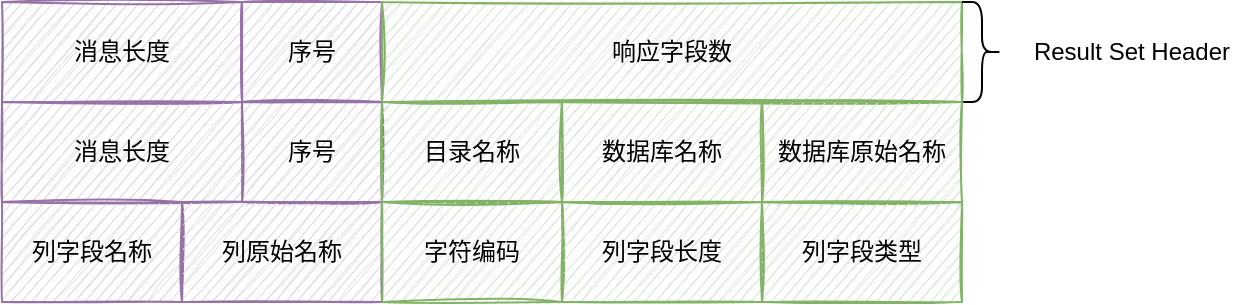 <mxfile version="16.6.5" type="github">
  <diagram id="9ZpSaxzcpz4ULXaL1X-T" name="第 1 页">
    <mxGraphModel dx="946" dy="614" grid="1" gridSize="10" guides="1" tooltips="1" connect="1" arrows="1" fold="1" page="1" pageScale="1" pageWidth="827" pageHeight="1169" background="none" math="0" shadow="0">
      <root>
        <mxCell id="0" />
        <mxCell id="1" parent="0" />
        <mxCell id="QuoUFKUlMbN6moup9SOk-3" value="消息长度" style="rounded=0;whiteSpace=wrap;html=1;fillStyle=auto;fillColor=#e1d5e7;gradientDirection=north;sketch=1;strokeColor=#9673a6;" parent="1" vertex="1">
          <mxGeometry x="120" y="100" width="120" height="50" as="geometry" />
        </mxCell>
        <mxCell id="QuoUFKUlMbN6moup9SOk-5" value="序号" style="rounded=0;whiteSpace=wrap;html=1;fillStyle=auto;fillColor=#e1d5e7;gradientDirection=north;sketch=1;strokeColor=#9673a6;" parent="1" vertex="1">
          <mxGeometry x="240" y="100" width="70" height="50" as="geometry" />
        </mxCell>
        <mxCell id="MB-VqiBG7htkjkmLjJ8e-6" value="响应字段数" style="rounded=0;whiteSpace=wrap;html=1;fillStyle=auto;fillColor=#d5e8d4;gradientDirection=north;sketch=1;strokeColor=#82b366;" parent="1" vertex="1">
          <mxGeometry x="310" y="100" width="290" height="50" as="geometry" />
        </mxCell>
        <mxCell id="i-7tSpso-G0HtrBFlRGV-1" value="" style="shape=curlyBracket;whiteSpace=wrap;html=1;rounded=1;flipH=1;" vertex="1" parent="1">
          <mxGeometry x="600" y="100" width="20" height="50" as="geometry" />
        </mxCell>
        <mxCell id="i-7tSpso-G0HtrBFlRGV-2" value="Result Set Header" style="text;html=1;strokeColor=none;fillColor=none;align=center;verticalAlign=middle;whiteSpace=wrap;rounded=0;" vertex="1" parent="1">
          <mxGeometry x="630" y="115" width="110" height="20" as="geometry" />
        </mxCell>
        <mxCell id="i-7tSpso-G0HtrBFlRGV-3" value="消息长度" style="rounded=0;whiteSpace=wrap;html=1;fillStyle=auto;fillColor=#e1d5e7;gradientDirection=north;sketch=1;strokeColor=#9673a6;" vertex="1" parent="1">
          <mxGeometry x="120" y="150" width="120" height="50" as="geometry" />
        </mxCell>
        <mxCell id="i-7tSpso-G0HtrBFlRGV-4" value="序号" style="rounded=0;whiteSpace=wrap;html=1;fillStyle=auto;fillColor=#e1d5e7;gradientDirection=north;sketch=1;strokeColor=#9673a6;" vertex="1" parent="1">
          <mxGeometry x="240" y="150" width="70" height="50" as="geometry" />
        </mxCell>
        <mxCell id="i-7tSpso-G0HtrBFlRGV-5" value="目录名称" style="rounded=0;whiteSpace=wrap;html=1;fillStyle=auto;fillColor=#d5e8d4;gradientDirection=north;sketch=1;strokeColor=#82b366;" vertex="1" parent="1">
          <mxGeometry x="310" y="150" width="90" height="50" as="geometry" />
        </mxCell>
        <mxCell id="i-7tSpso-G0HtrBFlRGV-6" value="数据库名称" style="rounded=0;whiteSpace=wrap;html=1;fillStyle=auto;fillColor=#d5e8d4;gradientDirection=north;sketch=1;strokeColor=#82b366;" vertex="1" parent="1">
          <mxGeometry x="400" y="150" width="100" height="50" as="geometry" />
        </mxCell>
        <mxCell id="i-7tSpso-G0HtrBFlRGV-7" value="数据库原始名称" style="rounded=0;whiteSpace=wrap;html=1;fillStyle=auto;fillColor=#d5e8d4;gradientDirection=north;sketch=1;strokeColor=#82b366;" vertex="1" parent="1">
          <mxGeometry x="500" y="150" width="100" height="50" as="geometry" />
        </mxCell>
        <mxCell id="i-7tSpso-G0HtrBFlRGV-14" value="列字段名称" style="rounded=0;whiteSpace=wrap;html=1;fillStyle=auto;fillColor=#e1d5e7;gradientDirection=north;sketch=1;strokeColor=#9673a6;" vertex="1" parent="1">
          <mxGeometry x="120" y="200" width="90" height="50" as="geometry" />
        </mxCell>
        <mxCell id="i-7tSpso-G0HtrBFlRGV-15" value="列原始名称" style="rounded=0;whiteSpace=wrap;html=1;fillStyle=auto;fillColor=#e1d5e7;gradientDirection=north;sketch=1;strokeColor=#9673a6;" vertex="1" parent="1">
          <mxGeometry x="210" y="200" width="100" height="50" as="geometry" />
        </mxCell>
        <mxCell id="i-7tSpso-G0HtrBFlRGV-16" value="字符编码" style="rounded=0;whiteSpace=wrap;html=1;fillStyle=auto;fillColor=#d5e8d4;gradientDirection=north;sketch=1;strokeColor=#82b366;" vertex="1" parent="1">
          <mxGeometry x="310" y="200" width="90" height="50" as="geometry" />
        </mxCell>
        <mxCell id="i-7tSpso-G0HtrBFlRGV-17" value="列字段长度" style="rounded=0;whiteSpace=wrap;html=1;fillStyle=auto;fillColor=#d5e8d4;gradientDirection=north;sketch=1;strokeColor=#82b366;" vertex="1" parent="1">
          <mxGeometry x="400" y="200" width="100" height="50" as="geometry" />
        </mxCell>
        <mxCell id="i-7tSpso-G0HtrBFlRGV-18" value="列字段类型" style="rounded=0;whiteSpace=wrap;html=1;fillStyle=auto;fillColor=#d5e8d4;gradientDirection=north;sketch=1;strokeColor=#82b366;" vertex="1" parent="1">
          <mxGeometry x="500" y="200" width="100" height="50" as="geometry" />
        </mxCell>
      </root>
    </mxGraphModel>
  </diagram>
</mxfile>
